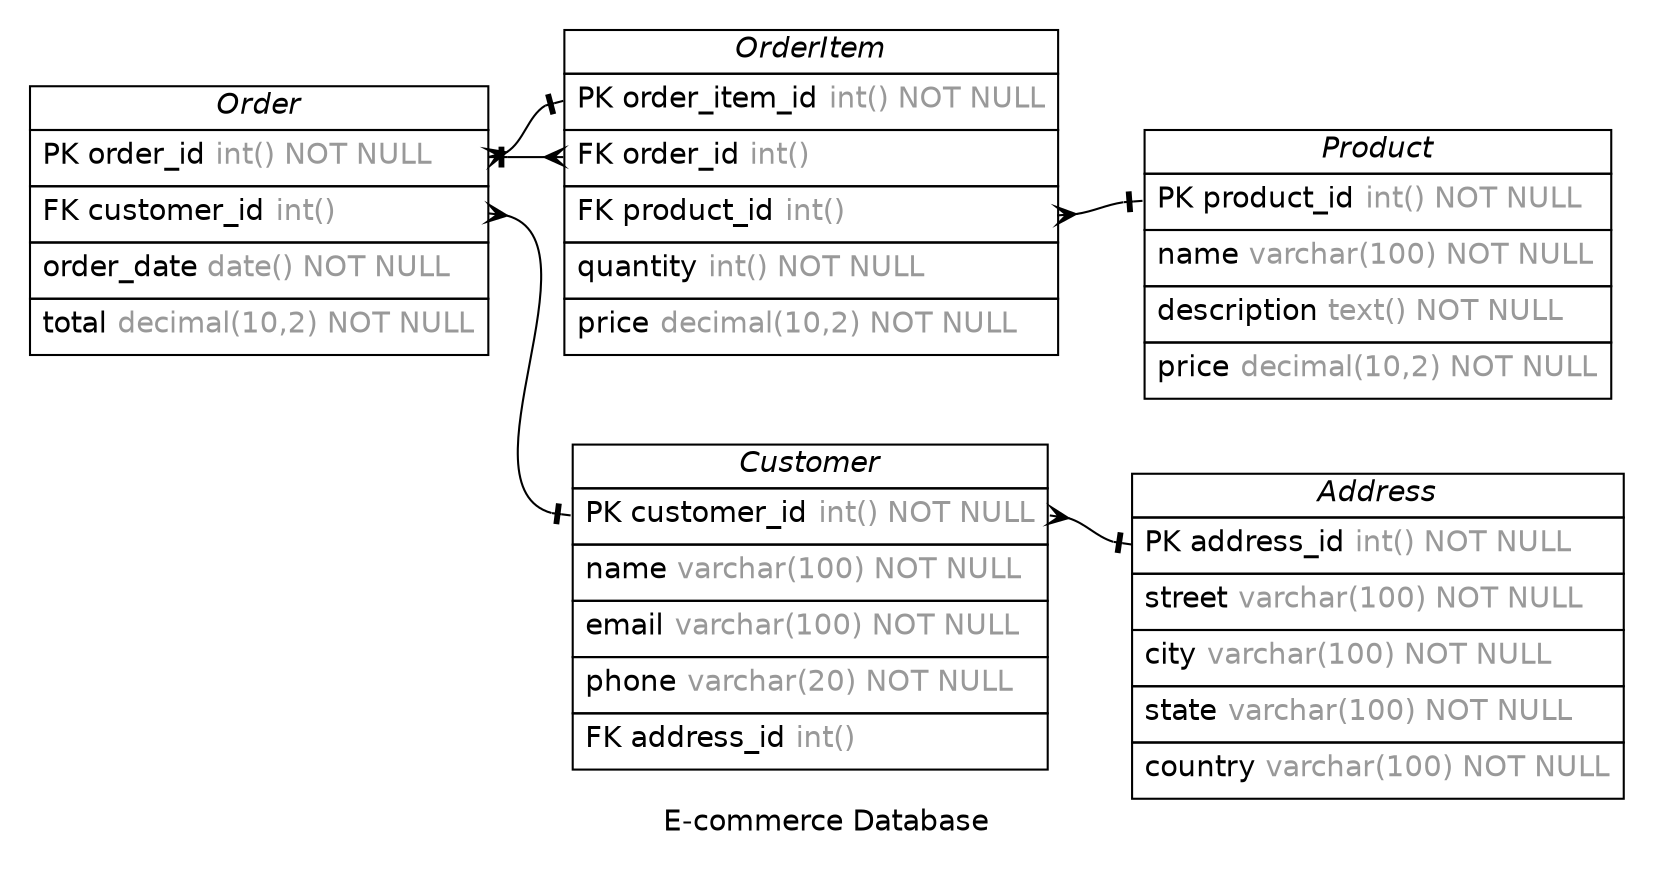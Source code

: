 /* created with ERDot < https://github.com/ehne/ERDot > */
digraph G {
    graph [
        nodesep=0.5;
        rankdir="LR";
        concentrate=true;
        splines="spline";
        fontname="Helvetica";
        pad="0.2,0.2",
        label="E-commerce Database",
        
    ];
    
    node [shape=plain, fontname="Helvetica"];
    edge [
        dir=both,
        fontsize=12,
        arrowsize=0.9,
        penwidth=1.0,
        labelangle=32,
        labeldistance=1.8,
        fontname="Helvetica"
    ];
    
    "Customer" [ label=<
        <table border="0" cellborder="1" cellspacing="0" >
        <tr><td><i>Customer</i></td></tr>
        <tr><td port="customer_id" align="left" cellpadding="5">PK customer_id <font color="grey60">int() NOT NULL</font></td></tr>
        <tr><td port="name" align="left" cellpadding="5">name <font color="grey60">varchar(100) NOT NULL</font></td></tr>
        <tr><td port="email" align="left" cellpadding="5">email <font color="grey60">varchar(100) NOT NULL</font></td></tr>
        <tr><td port="phone" align="left" cellpadding="5">phone <font color="grey60">varchar(20) NOT NULL</font></td></tr>
        <tr><td port="address_id" align="left" cellpadding="5">FK address_id <font color="grey60">int()</font></td></tr>
    </table>>];
    "Address" [ label=<
        <table border="0" cellborder="1" cellspacing="0" >
        <tr><td><i>Address</i></td></tr>
        <tr><td port="address_id" align="left" cellpadding="5">PK address_id <font color="grey60">int() NOT NULL</font></td></tr>
        <tr><td port="street" align="left" cellpadding="5">street <font color="grey60">varchar(100) NOT NULL</font></td></tr>
        <tr><td port="city" align="left" cellpadding="5">city <font color="grey60">varchar(100) NOT NULL</font></td></tr>
        <tr><td port="state" align="left" cellpadding="5">state <font color="grey60">varchar(100) NOT NULL</font></td></tr>
        <tr><td port="country" align="left" cellpadding="5">country <font color="grey60">varchar(100) NOT NULL</font></td></tr>
    </table>>];
    "Order" [ label=<
        <table border="0" cellborder="1" cellspacing="0" >
        <tr><td><i>Order</i></td></tr>
        <tr><td port="order_id" align="left" cellpadding="5">PK order_id <font color="grey60">int() NOT NULL</font></td></tr>
        <tr><td port="customer_id" align="left" cellpadding="5">FK customer_id <font color="grey60">int()</font></td></tr>
        <tr><td port="order_date" align="left" cellpadding="5">order_date <font color="grey60">date() NOT NULL</font></td></tr>
        <tr><td port="total" align="left" cellpadding="5">total <font color="grey60">decimal(10,2) NOT NULL</font></td></tr>
    </table>>];
    "OrderItem" [ label=<
        <table border="0" cellborder="1" cellspacing="0" >
        <tr><td><i>OrderItem</i></td></tr>
        <tr><td port="order_item_id" align="left" cellpadding="5">PK order_item_id <font color="grey60">int() NOT NULL</font></td></tr>
        <tr><td port="order_id" align="left" cellpadding="5">FK order_id <font color="grey60">int()</font></td></tr>
        <tr><td port="product_id" align="left" cellpadding="5">FK product_id <font color="grey60">int()</font></td></tr>
        <tr><td port="quantity" align="left" cellpadding="5">quantity <font color="grey60">int() NOT NULL</font></td></tr>
        <tr><td port="price" align="left" cellpadding="5">price <font color="grey60">decimal(10,2) NOT NULL</font></td></tr>
    </table>>];
    "Product" [ label=<
        <table border="0" cellborder="1" cellspacing="0" >
        <tr><td><i>Product</i></td></tr>
        <tr><td port="product_id" align="left" cellpadding="5">PK product_id <font color="grey60">int() NOT NULL</font></td></tr>
        <tr><td port="name" align="left" cellpadding="5">name <font color="grey60">varchar(100) NOT NULL</font></td></tr>
        <tr><td port="description" align="left" cellpadding="5">description <font color="grey60">text() NOT NULL</font></td></tr>
        <tr><td port="price" align="left" cellpadding="5">price <font color="grey60">decimal(10,2) NOT NULL</font></td></tr>
    </table>>];

    
    "Customer":"customer_id"->"Address":"address_id" [
        arrowhead=noneotee,

        arrowtail=ocrow,
    ];

    
    "Order":"customer_id"->"Customer":"customer_id" [
        arrowhead=noneotee,

        arrowtail=ocrow,
    ];

    
    "Order":"order_id"->"OrderItem":"order_item_id" [
        arrowhead=noneotee,

        arrowtail=ocrow,
    ];

    
    "OrderItem":"order_id"->"Order":"order_id" [
        arrowhead=noneotee,

        arrowtail=ocrow,
    ];

    
    "OrderItem":"product_id"->"Product":"product_id" [
        arrowhead=noneotee,

        arrowtail=ocrow,
    ];



    

}
